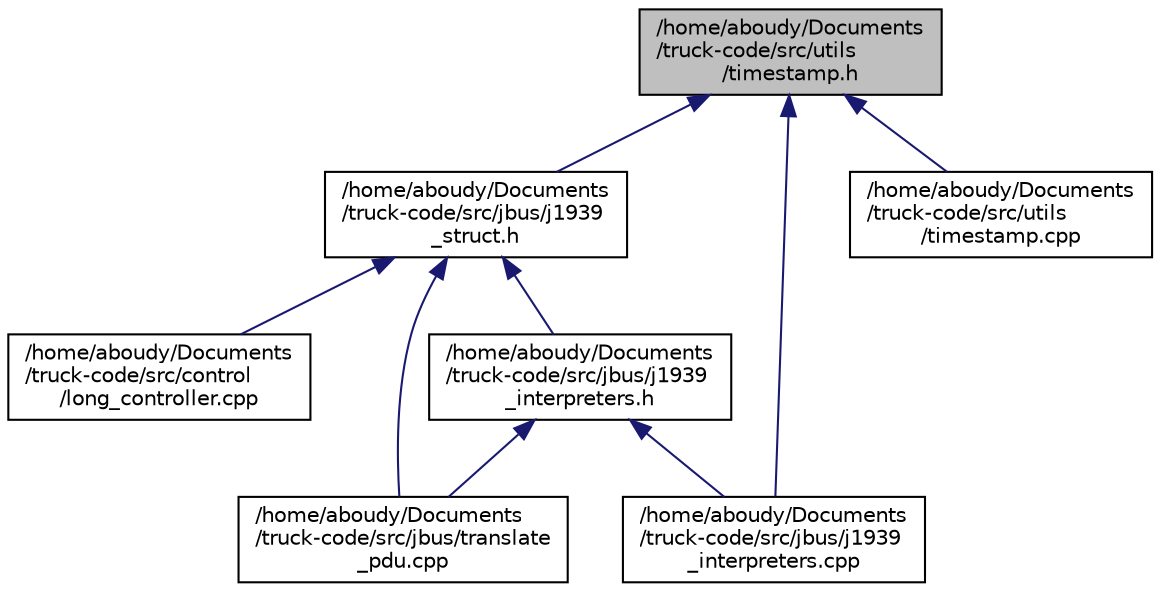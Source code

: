 digraph "/home/aboudy/Documents/truck-code/src/utils/timestamp.h"
{
  edge [fontname="Helvetica",fontsize="10",labelfontname="Helvetica",labelfontsize="10"];
  node [fontname="Helvetica",fontsize="10",shape=record];
  Node3 [label="/home/aboudy/Documents\l/truck-code/src/utils\l/timestamp.h",height=0.2,width=0.4,color="black", fillcolor="grey75", style="filled", fontcolor="black"];
  Node3 -> Node4 [dir="back",color="midnightblue",fontsize="10",style="solid",fontname="Helvetica"];
  Node4 [label="/home/aboudy/Documents\l/truck-code/src/jbus/j1939\l_struct.h",height=0.2,width=0.4,color="black", fillcolor="white", style="filled",URL="$j1939__struct_8h.html"];
  Node4 -> Node5 [dir="back",color="midnightblue",fontsize="10",style="solid",fontname="Helvetica"];
  Node5 [label="/home/aboudy/Documents\l/truck-code/src/control\l/long_controller.cpp",height=0.2,width=0.4,color="black", fillcolor="white", style="filled",URL="$long__controller_8cpp.html"];
  Node4 -> Node6 [dir="back",color="midnightblue",fontsize="10",style="solid",fontname="Helvetica"];
  Node6 [label="/home/aboudy/Documents\l/truck-code/src/jbus/j1939\l_interpreters.h",height=0.2,width=0.4,color="black", fillcolor="white", style="filled",URL="$j1939__interpreters_8h.html"];
  Node6 -> Node7 [dir="back",color="midnightblue",fontsize="10",style="solid",fontname="Helvetica"];
  Node7 [label="/home/aboudy/Documents\l/truck-code/src/jbus/j1939\l_interpreters.cpp",height=0.2,width=0.4,color="black", fillcolor="white", style="filled",URL="$j1939__interpreters_8cpp.html"];
  Node6 -> Node8 [dir="back",color="midnightblue",fontsize="10",style="solid",fontname="Helvetica"];
  Node8 [label="/home/aboudy/Documents\l/truck-code/src/jbus/translate\l_pdu.cpp",height=0.2,width=0.4,color="black", fillcolor="white", style="filled",URL="$translate__pdu_8cpp.html"];
  Node4 -> Node8 [dir="back",color="midnightblue",fontsize="10",style="solid",fontname="Helvetica"];
  Node3 -> Node7 [dir="back",color="midnightblue",fontsize="10",style="solid",fontname="Helvetica"];
  Node3 -> Node9 [dir="back",color="midnightblue",fontsize="10",style="solid",fontname="Helvetica"];
  Node9 [label="/home/aboudy/Documents\l/truck-code/src/utils\l/timestamp.cpp",height=0.2,width=0.4,color="black", fillcolor="white", style="filled",URL="$timestamp_8cpp.html"];
}
